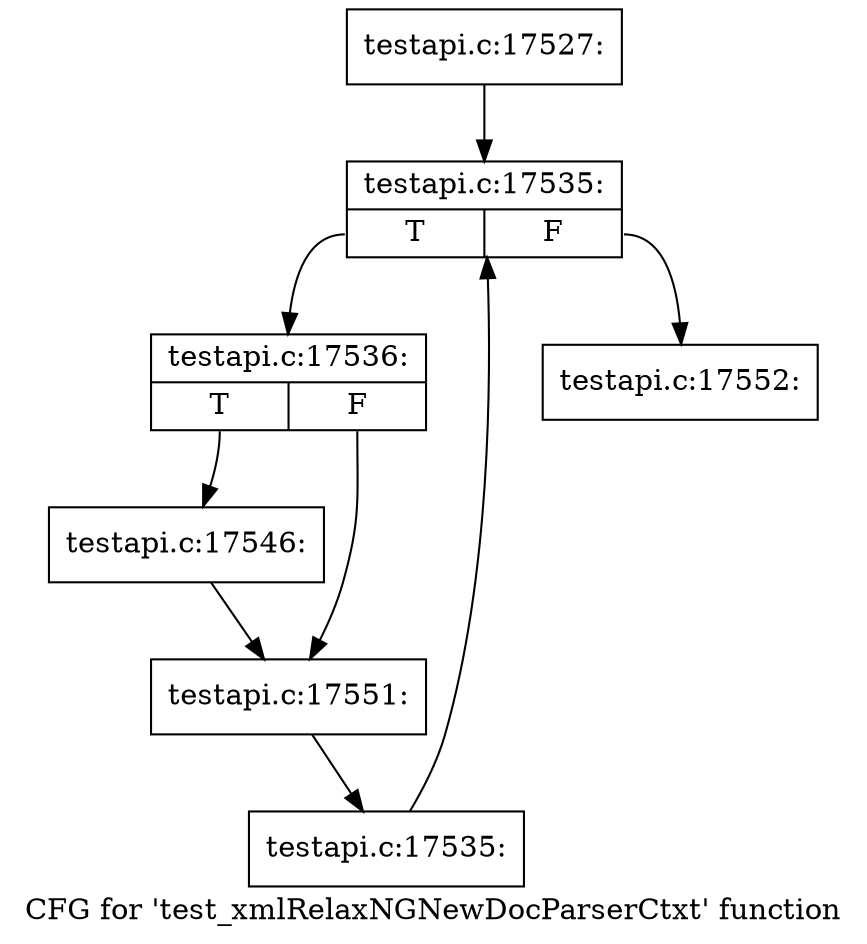 digraph "CFG for 'test_xmlRelaxNGNewDocParserCtxt' function" {
	label="CFG for 'test_xmlRelaxNGNewDocParserCtxt' function";

	Node0x4583f30 [shape=record,label="{testapi.c:17527:}"];
	Node0x4583f30 -> Node0x45873a0;
	Node0x45873a0 [shape=record,label="{testapi.c:17535:|{<s0>T|<s1>F}}"];
	Node0x45873a0:s0 -> Node0x4587680;
	Node0x45873a0:s1 -> Node0x4587200;
	Node0x4587680 [shape=record,label="{testapi.c:17536:|{<s0>T|<s1>F}}"];
	Node0x4587680:s0 -> Node0x4588550;
	Node0x4587680:s1 -> Node0x4588ec0;
	Node0x4588550 [shape=record,label="{testapi.c:17546:}"];
	Node0x4588550 -> Node0x4588ec0;
	Node0x4588ec0 [shape=record,label="{testapi.c:17551:}"];
	Node0x4588ec0 -> Node0x45875f0;
	Node0x45875f0 [shape=record,label="{testapi.c:17535:}"];
	Node0x45875f0 -> Node0x45873a0;
	Node0x4587200 [shape=record,label="{testapi.c:17552:}"];
}

